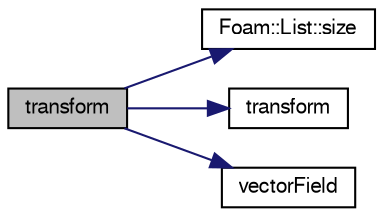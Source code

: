 digraph "transform"
{
  bgcolor="transparent";
  edge [fontname="FreeSans",fontsize="10",labelfontname="FreeSans",labelfontsize="10"];
  node [fontname="FreeSans",fontsize="10",shape=record];
  rankdir="LR";
  Node68014 [label="transform",height=0.2,width=0.4,color="black", fillcolor="grey75", style="filled", fontcolor="black"];
  Node68014 -> Node68015 [color="midnightblue",fontsize="10",style="solid",fontname="FreeSans"];
  Node68015 [label="Foam::List::size",height=0.2,width=0.4,color="black",URL="$a25694.html#a8a5f6fa29bd4b500caf186f60245b384",tooltip="Override size to be inconsistent with allocated storage. "];
  Node68014 -> Node68016 [color="midnightblue",fontsize="10",style="solid",fontname="FreeSans"];
  Node68016 [label="transform",height=0.2,width=0.4,color="black",URL="$a21124.html#a919915170941701c1223291531ad010c"];
  Node68014 -> Node68017 [color="midnightblue",fontsize="10",style="solid",fontname="FreeSans"];
  Node68017 [label="vectorField",height=0.2,width=0.4,color="black",URL="$a19007.html#a26449ea948f1206dbb29e1bc6e5c7c64"];
}
